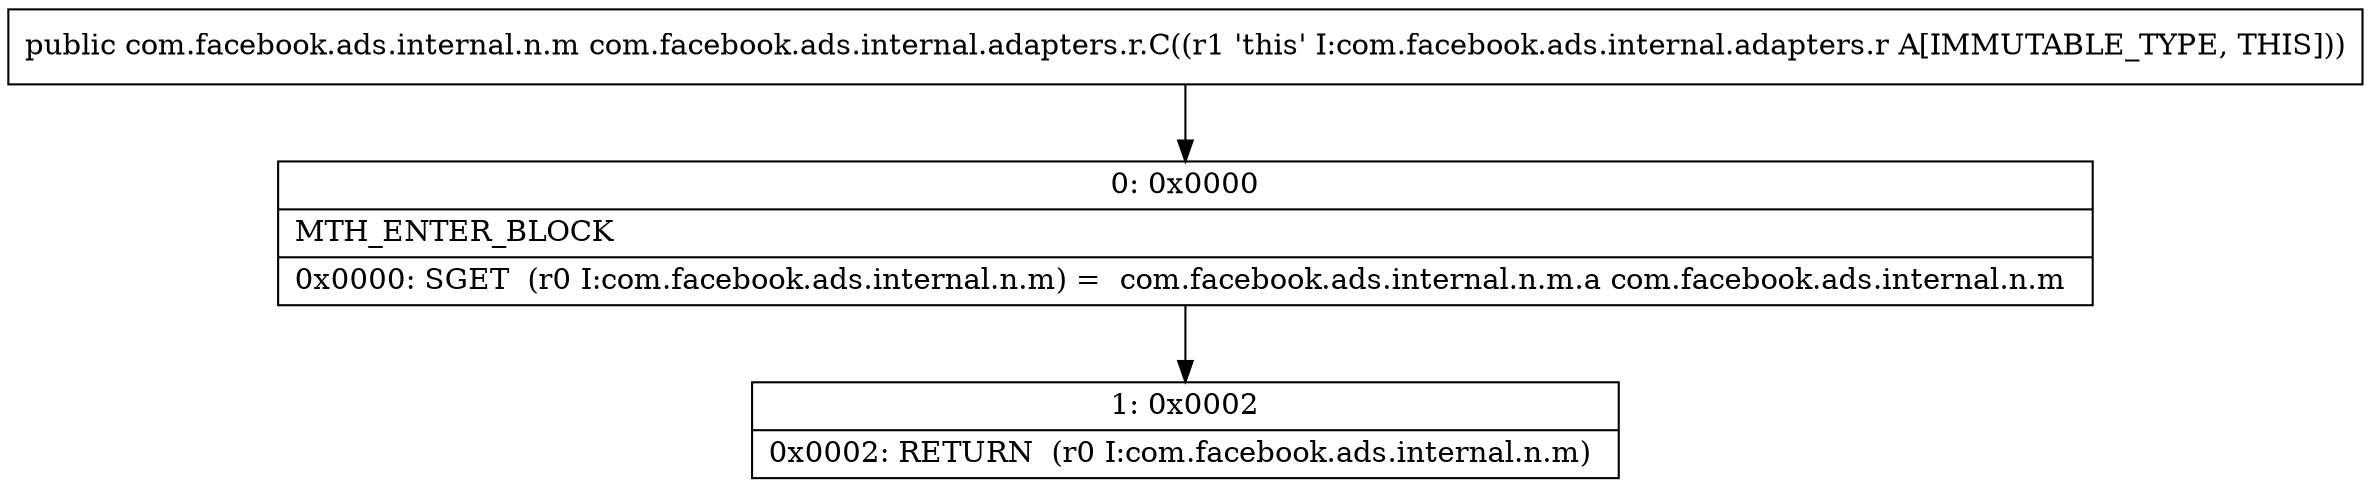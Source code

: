 digraph "CFG forcom.facebook.ads.internal.adapters.r.C()Lcom\/facebook\/ads\/internal\/n\/m;" {
Node_0 [shape=record,label="{0\:\ 0x0000|MTH_ENTER_BLOCK\l|0x0000: SGET  (r0 I:com.facebook.ads.internal.n.m) =  com.facebook.ads.internal.n.m.a com.facebook.ads.internal.n.m \l}"];
Node_1 [shape=record,label="{1\:\ 0x0002|0x0002: RETURN  (r0 I:com.facebook.ads.internal.n.m) \l}"];
MethodNode[shape=record,label="{public com.facebook.ads.internal.n.m com.facebook.ads.internal.adapters.r.C((r1 'this' I:com.facebook.ads.internal.adapters.r A[IMMUTABLE_TYPE, THIS])) }"];
MethodNode -> Node_0;
Node_0 -> Node_1;
}


